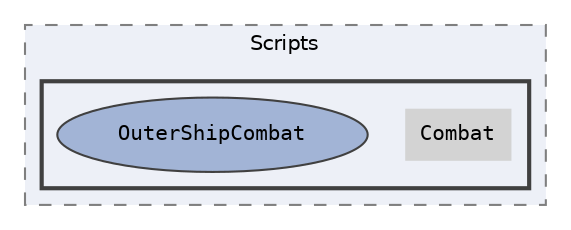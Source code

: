 digraph "Assets/Scripts/Combat"
{
 // INTERACTIVE_SVG=YES
 // LATEX_PDF_SIZE
  bgcolor="transparent";
  edge [fontname=Helvetica,fontsize=10,labelfontname=Helvetica,labelfontsize=10];
  node [fontname=Helvetica,fontsize=10,fontname=Consolas fontsize=10 style=filled height=0.2 width=0.4 margin=0.1];
  compound=true
  subgraph clusterdir_f13b41af88cf68434578284aaf699e39 {
    graph [ bgcolor="#edf0f7", pencolor="grey50", label="Scripts", fontname=Helvetica,fontsize=10 style="filled,dashed", URL="dir_f13b41af88cf68434578284aaf699e39.html",tooltip=""]
  subgraph clusterdir_515f02e3cb4ea3bcb443e5e05571f64d {
    graph [ bgcolor="#edf0f7", pencolor="grey25", label="", fontname=Helvetica,fontsize=10 style="filled,bold", URL="dir_515f02e3cb4ea3bcb443e5e05571f64d.html",tooltip=""]
    dir_515f02e3cb4ea3bcb443e5e05571f64d [shape=plaintext, label="Combat"];
  dir_039a09529c82ca23619a2f8469b1d85f [label="OuterShipCombat", fillcolor="#a2b4d6", color="grey25", style="filled", URL="dir_039a09529c82ca23619a2f8469b1d85f.html",tooltip=""];
  }
  }
}
